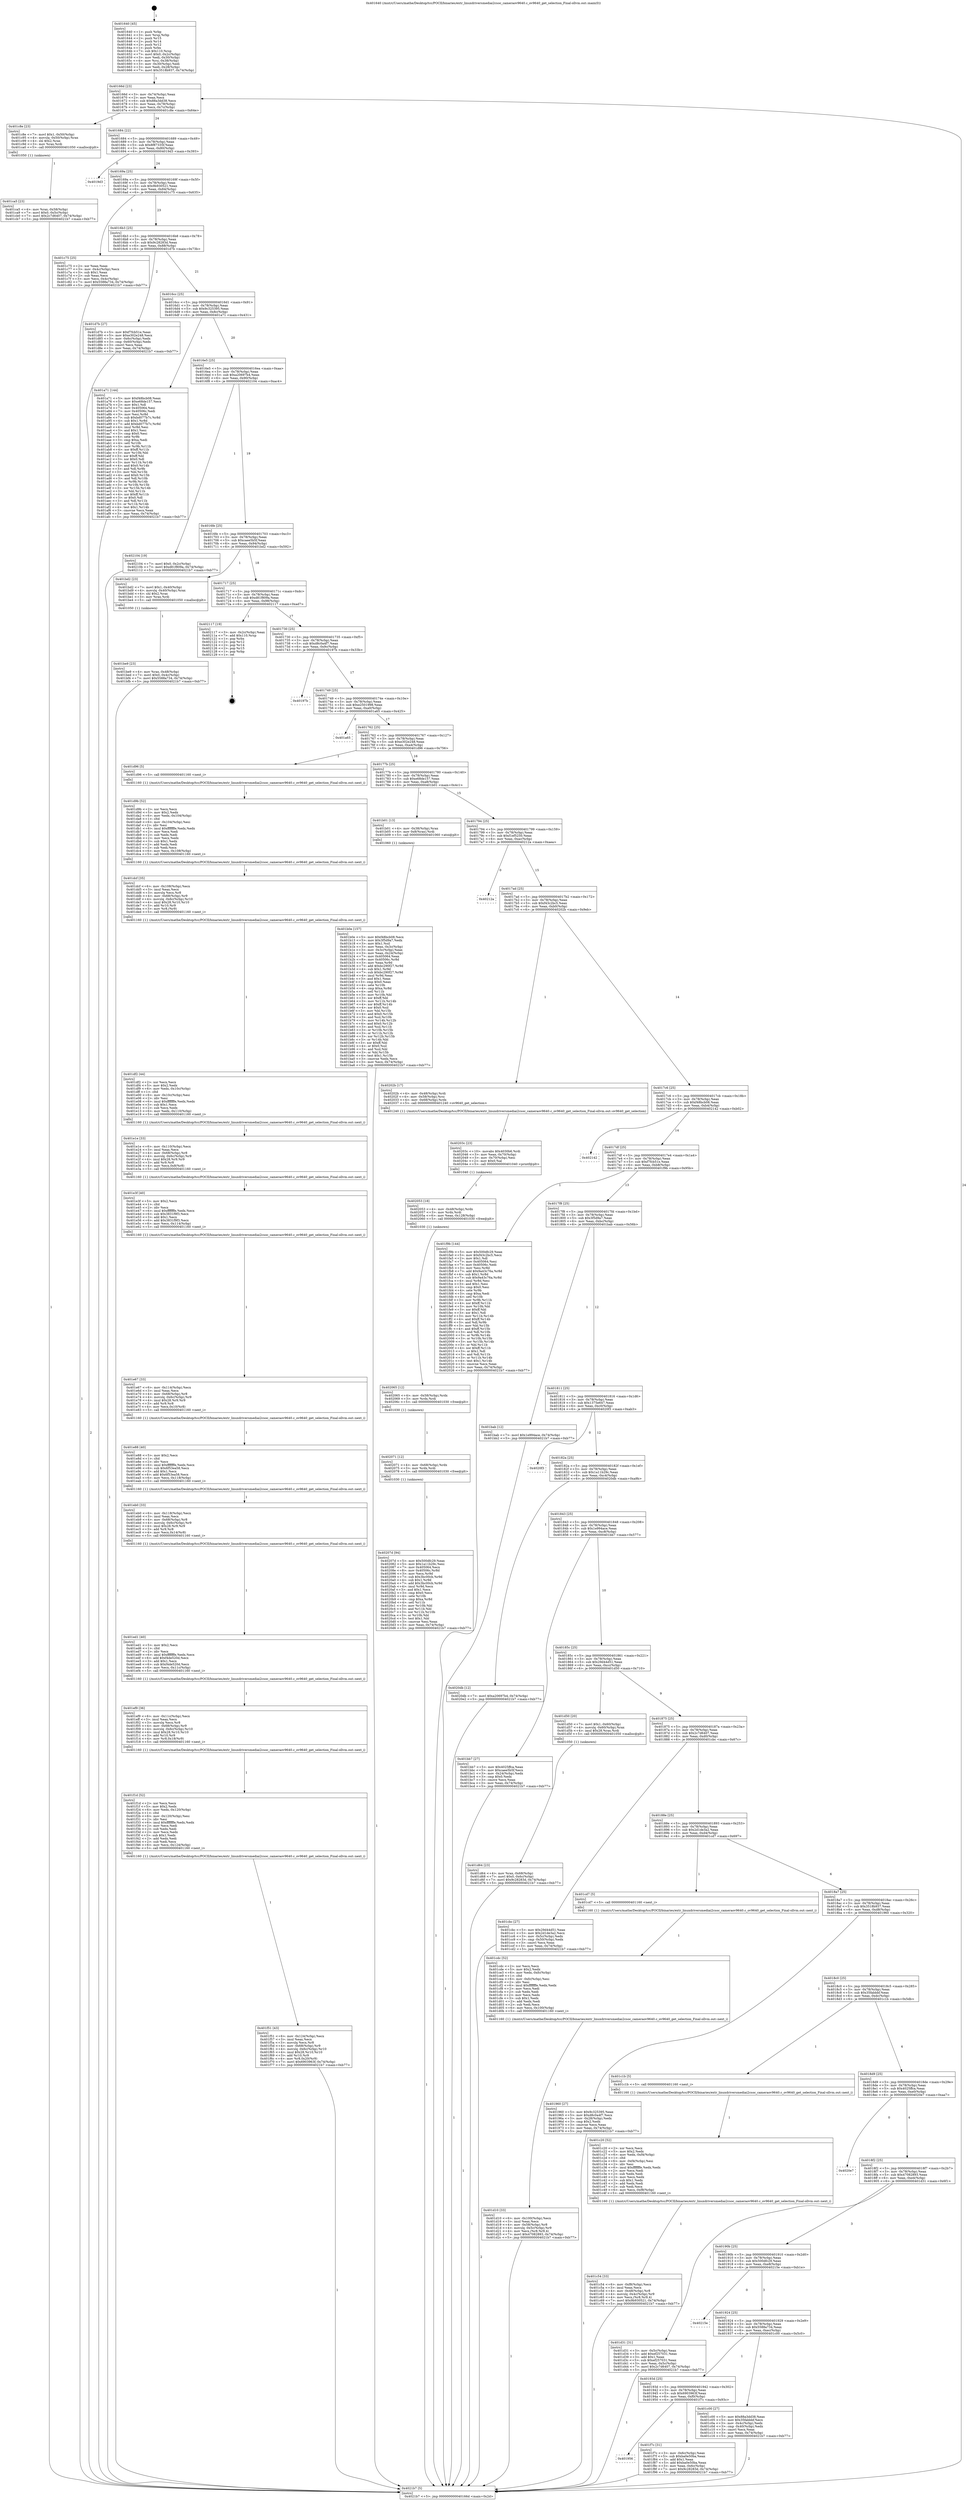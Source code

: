 digraph "0x401640" {
  label = "0x401640 (/mnt/c/Users/mathe/Desktop/tcc/POCII/binaries/extr_linuxdriversmediai2csoc_cameraov9640.c_ov9640_get_selection_Final-ollvm.out::main(0))"
  labelloc = "t"
  node[shape=record]

  Entry [label="",width=0.3,height=0.3,shape=circle,fillcolor=black,style=filled]
  "0x40166d" [label="{
     0x40166d [23]\l
     | [instrs]\l
     &nbsp;&nbsp;0x40166d \<+3\>: mov -0x74(%rbp),%eax\l
     &nbsp;&nbsp;0x401670 \<+2\>: mov %eax,%ecx\l
     &nbsp;&nbsp;0x401672 \<+6\>: sub $0x88a3dd38,%ecx\l
     &nbsp;&nbsp;0x401678 \<+3\>: mov %eax,-0x78(%rbp)\l
     &nbsp;&nbsp;0x40167b \<+3\>: mov %ecx,-0x7c(%rbp)\l
     &nbsp;&nbsp;0x40167e \<+6\>: je 0000000000401c8e \<main+0x64e\>\l
  }"]
  "0x401c8e" [label="{
     0x401c8e [23]\l
     | [instrs]\l
     &nbsp;&nbsp;0x401c8e \<+7\>: movl $0x1,-0x50(%rbp)\l
     &nbsp;&nbsp;0x401c95 \<+4\>: movslq -0x50(%rbp),%rax\l
     &nbsp;&nbsp;0x401c99 \<+4\>: shl $0x2,%rax\l
     &nbsp;&nbsp;0x401c9d \<+3\>: mov %rax,%rdi\l
     &nbsp;&nbsp;0x401ca0 \<+5\>: call 0000000000401050 \<malloc@plt\>\l
     | [calls]\l
     &nbsp;&nbsp;0x401050 \{1\} (unknown)\l
  }"]
  "0x401684" [label="{
     0x401684 [22]\l
     | [instrs]\l
     &nbsp;&nbsp;0x401684 \<+5\>: jmp 0000000000401689 \<main+0x49\>\l
     &nbsp;&nbsp;0x401689 \<+3\>: mov -0x78(%rbp),%eax\l
     &nbsp;&nbsp;0x40168c \<+5\>: sub $0x8f87335f,%eax\l
     &nbsp;&nbsp;0x401691 \<+3\>: mov %eax,-0x80(%rbp)\l
     &nbsp;&nbsp;0x401694 \<+6\>: je 00000000004019d3 \<main+0x393\>\l
  }"]
  Exit [label="",width=0.3,height=0.3,shape=circle,fillcolor=black,style=filled,peripheries=2]
  "0x4019d3" [label="{
     0x4019d3\l
  }", style=dashed]
  "0x40169a" [label="{
     0x40169a [25]\l
     | [instrs]\l
     &nbsp;&nbsp;0x40169a \<+5\>: jmp 000000000040169f \<main+0x5f\>\l
     &nbsp;&nbsp;0x40169f \<+3\>: mov -0x78(%rbp),%eax\l
     &nbsp;&nbsp;0x4016a2 \<+5\>: sub $0x9b930521,%eax\l
     &nbsp;&nbsp;0x4016a7 \<+6\>: mov %eax,-0x84(%rbp)\l
     &nbsp;&nbsp;0x4016ad \<+6\>: je 0000000000401c75 \<main+0x635\>\l
  }"]
  "0x40207d" [label="{
     0x40207d [94]\l
     | [instrs]\l
     &nbsp;&nbsp;0x40207d \<+5\>: mov $0x500dfc29,%eax\l
     &nbsp;&nbsp;0x402082 \<+5\>: mov $0x1a11b29c,%esi\l
     &nbsp;&nbsp;0x402087 \<+7\>: mov 0x405064,%ecx\l
     &nbsp;&nbsp;0x40208e \<+8\>: mov 0x40506c,%r8d\l
     &nbsp;&nbsp;0x402096 \<+3\>: mov %ecx,%r9d\l
     &nbsp;&nbsp;0x402099 \<+7\>: sub $0x3bc00cb,%r9d\l
     &nbsp;&nbsp;0x4020a0 \<+4\>: sub $0x1,%r9d\l
     &nbsp;&nbsp;0x4020a4 \<+7\>: add $0x3bc00cb,%r9d\l
     &nbsp;&nbsp;0x4020ab \<+4\>: imul %r9d,%ecx\l
     &nbsp;&nbsp;0x4020af \<+3\>: and $0x1,%ecx\l
     &nbsp;&nbsp;0x4020b2 \<+3\>: cmp $0x0,%ecx\l
     &nbsp;&nbsp;0x4020b5 \<+4\>: sete %r10b\l
     &nbsp;&nbsp;0x4020b9 \<+4\>: cmp $0xa,%r8d\l
     &nbsp;&nbsp;0x4020bd \<+4\>: setl %r11b\l
     &nbsp;&nbsp;0x4020c1 \<+3\>: mov %r10b,%bl\l
     &nbsp;&nbsp;0x4020c4 \<+3\>: and %r11b,%bl\l
     &nbsp;&nbsp;0x4020c7 \<+3\>: xor %r11b,%r10b\l
     &nbsp;&nbsp;0x4020ca \<+3\>: or %r10b,%bl\l
     &nbsp;&nbsp;0x4020cd \<+3\>: test $0x1,%bl\l
     &nbsp;&nbsp;0x4020d0 \<+3\>: cmovne %esi,%eax\l
     &nbsp;&nbsp;0x4020d3 \<+3\>: mov %eax,-0x74(%rbp)\l
     &nbsp;&nbsp;0x4020d6 \<+5\>: jmp 00000000004021b7 \<main+0xb77\>\l
  }"]
  "0x401c75" [label="{
     0x401c75 [25]\l
     | [instrs]\l
     &nbsp;&nbsp;0x401c75 \<+2\>: xor %eax,%eax\l
     &nbsp;&nbsp;0x401c77 \<+3\>: mov -0x4c(%rbp),%ecx\l
     &nbsp;&nbsp;0x401c7a \<+3\>: sub $0x1,%eax\l
     &nbsp;&nbsp;0x401c7d \<+2\>: sub %eax,%ecx\l
     &nbsp;&nbsp;0x401c7f \<+3\>: mov %ecx,-0x4c(%rbp)\l
     &nbsp;&nbsp;0x401c82 \<+7\>: movl $0x5588a734,-0x74(%rbp)\l
     &nbsp;&nbsp;0x401c89 \<+5\>: jmp 00000000004021b7 \<main+0xb77\>\l
  }"]
  "0x4016b3" [label="{
     0x4016b3 [25]\l
     | [instrs]\l
     &nbsp;&nbsp;0x4016b3 \<+5\>: jmp 00000000004016b8 \<main+0x78\>\l
     &nbsp;&nbsp;0x4016b8 \<+3\>: mov -0x78(%rbp),%eax\l
     &nbsp;&nbsp;0x4016bb \<+5\>: sub $0x9c28283d,%eax\l
     &nbsp;&nbsp;0x4016c0 \<+6\>: mov %eax,-0x88(%rbp)\l
     &nbsp;&nbsp;0x4016c6 \<+6\>: je 0000000000401d7b \<main+0x73b\>\l
  }"]
  "0x402071" [label="{
     0x402071 [12]\l
     | [instrs]\l
     &nbsp;&nbsp;0x402071 \<+4\>: mov -0x68(%rbp),%rdx\l
     &nbsp;&nbsp;0x402075 \<+3\>: mov %rdx,%rdi\l
     &nbsp;&nbsp;0x402078 \<+5\>: call 0000000000401030 \<free@plt\>\l
     | [calls]\l
     &nbsp;&nbsp;0x401030 \{1\} (unknown)\l
  }"]
  "0x401d7b" [label="{
     0x401d7b [27]\l
     | [instrs]\l
     &nbsp;&nbsp;0x401d7b \<+5\>: mov $0xf7fcb51e,%eax\l
     &nbsp;&nbsp;0x401d80 \<+5\>: mov $0xe302e248,%ecx\l
     &nbsp;&nbsp;0x401d85 \<+3\>: mov -0x6c(%rbp),%edx\l
     &nbsp;&nbsp;0x401d88 \<+3\>: cmp -0x60(%rbp),%edx\l
     &nbsp;&nbsp;0x401d8b \<+3\>: cmovl %ecx,%eax\l
     &nbsp;&nbsp;0x401d8e \<+3\>: mov %eax,-0x74(%rbp)\l
     &nbsp;&nbsp;0x401d91 \<+5\>: jmp 00000000004021b7 \<main+0xb77\>\l
  }"]
  "0x4016cc" [label="{
     0x4016cc [25]\l
     | [instrs]\l
     &nbsp;&nbsp;0x4016cc \<+5\>: jmp 00000000004016d1 \<main+0x91\>\l
     &nbsp;&nbsp;0x4016d1 \<+3\>: mov -0x78(%rbp),%eax\l
     &nbsp;&nbsp;0x4016d4 \<+5\>: sub $0x9c325395,%eax\l
     &nbsp;&nbsp;0x4016d9 \<+6\>: mov %eax,-0x8c(%rbp)\l
     &nbsp;&nbsp;0x4016df \<+6\>: je 0000000000401a71 \<main+0x431\>\l
  }"]
  "0x402065" [label="{
     0x402065 [12]\l
     | [instrs]\l
     &nbsp;&nbsp;0x402065 \<+4\>: mov -0x58(%rbp),%rdx\l
     &nbsp;&nbsp;0x402069 \<+3\>: mov %rdx,%rdi\l
     &nbsp;&nbsp;0x40206c \<+5\>: call 0000000000401030 \<free@plt\>\l
     | [calls]\l
     &nbsp;&nbsp;0x401030 \{1\} (unknown)\l
  }"]
  "0x401a71" [label="{
     0x401a71 [144]\l
     | [instrs]\l
     &nbsp;&nbsp;0x401a71 \<+5\>: mov $0xf48bcb08,%eax\l
     &nbsp;&nbsp;0x401a76 \<+5\>: mov $0xe68de157,%ecx\l
     &nbsp;&nbsp;0x401a7b \<+2\>: mov $0x1,%dl\l
     &nbsp;&nbsp;0x401a7d \<+7\>: mov 0x405064,%esi\l
     &nbsp;&nbsp;0x401a84 \<+7\>: mov 0x40506c,%edi\l
     &nbsp;&nbsp;0x401a8b \<+3\>: mov %esi,%r8d\l
     &nbsp;&nbsp;0x401a8e \<+7\>: sub $0xbd077b7c,%r8d\l
     &nbsp;&nbsp;0x401a95 \<+4\>: sub $0x1,%r8d\l
     &nbsp;&nbsp;0x401a99 \<+7\>: add $0xbd077b7c,%r8d\l
     &nbsp;&nbsp;0x401aa0 \<+4\>: imul %r8d,%esi\l
     &nbsp;&nbsp;0x401aa4 \<+3\>: and $0x1,%esi\l
     &nbsp;&nbsp;0x401aa7 \<+3\>: cmp $0x0,%esi\l
     &nbsp;&nbsp;0x401aaa \<+4\>: sete %r9b\l
     &nbsp;&nbsp;0x401aae \<+3\>: cmp $0xa,%edi\l
     &nbsp;&nbsp;0x401ab1 \<+4\>: setl %r10b\l
     &nbsp;&nbsp;0x401ab5 \<+3\>: mov %r9b,%r11b\l
     &nbsp;&nbsp;0x401ab8 \<+4\>: xor $0xff,%r11b\l
     &nbsp;&nbsp;0x401abc \<+3\>: mov %r10b,%bl\l
     &nbsp;&nbsp;0x401abf \<+3\>: xor $0xff,%bl\l
     &nbsp;&nbsp;0x401ac2 \<+3\>: xor $0x0,%dl\l
     &nbsp;&nbsp;0x401ac5 \<+3\>: mov %r11b,%r14b\l
     &nbsp;&nbsp;0x401ac8 \<+4\>: and $0x0,%r14b\l
     &nbsp;&nbsp;0x401acc \<+3\>: and %dl,%r9b\l
     &nbsp;&nbsp;0x401acf \<+3\>: mov %bl,%r15b\l
     &nbsp;&nbsp;0x401ad2 \<+4\>: and $0x0,%r15b\l
     &nbsp;&nbsp;0x401ad6 \<+3\>: and %dl,%r10b\l
     &nbsp;&nbsp;0x401ad9 \<+3\>: or %r9b,%r14b\l
     &nbsp;&nbsp;0x401adc \<+3\>: or %r10b,%r15b\l
     &nbsp;&nbsp;0x401adf \<+3\>: xor %r15b,%r14b\l
     &nbsp;&nbsp;0x401ae2 \<+3\>: or %bl,%r11b\l
     &nbsp;&nbsp;0x401ae5 \<+4\>: xor $0xff,%r11b\l
     &nbsp;&nbsp;0x401ae9 \<+3\>: or $0x0,%dl\l
     &nbsp;&nbsp;0x401aec \<+3\>: and %dl,%r11b\l
     &nbsp;&nbsp;0x401aef \<+3\>: or %r11b,%r14b\l
     &nbsp;&nbsp;0x401af2 \<+4\>: test $0x1,%r14b\l
     &nbsp;&nbsp;0x401af6 \<+3\>: cmovne %ecx,%eax\l
     &nbsp;&nbsp;0x401af9 \<+3\>: mov %eax,-0x74(%rbp)\l
     &nbsp;&nbsp;0x401afc \<+5\>: jmp 00000000004021b7 \<main+0xb77\>\l
  }"]
  "0x4016e5" [label="{
     0x4016e5 [25]\l
     | [instrs]\l
     &nbsp;&nbsp;0x4016e5 \<+5\>: jmp 00000000004016ea \<main+0xaa\>\l
     &nbsp;&nbsp;0x4016ea \<+3\>: mov -0x78(%rbp),%eax\l
     &nbsp;&nbsp;0x4016ed \<+5\>: sub $0xa20697b4,%eax\l
     &nbsp;&nbsp;0x4016f2 \<+6\>: mov %eax,-0x90(%rbp)\l
     &nbsp;&nbsp;0x4016f8 \<+6\>: je 0000000000402104 \<main+0xac4\>\l
  }"]
  "0x402053" [label="{
     0x402053 [18]\l
     | [instrs]\l
     &nbsp;&nbsp;0x402053 \<+4\>: mov -0x48(%rbp),%rdx\l
     &nbsp;&nbsp;0x402057 \<+3\>: mov %rdx,%rdi\l
     &nbsp;&nbsp;0x40205a \<+6\>: mov %eax,-0x128(%rbp)\l
     &nbsp;&nbsp;0x402060 \<+5\>: call 0000000000401030 \<free@plt\>\l
     | [calls]\l
     &nbsp;&nbsp;0x401030 \{1\} (unknown)\l
  }"]
  "0x402104" [label="{
     0x402104 [19]\l
     | [instrs]\l
     &nbsp;&nbsp;0x402104 \<+7\>: movl $0x0,-0x2c(%rbp)\l
     &nbsp;&nbsp;0x40210b \<+7\>: movl $0xd81f809a,-0x74(%rbp)\l
     &nbsp;&nbsp;0x402112 \<+5\>: jmp 00000000004021b7 \<main+0xb77\>\l
  }"]
  "0x4016fe" [label="{
     0x4016fe [25]\l
     | [instrs]\l
     &nbsp;&nbsp;0x4016fe \<+5\>: jmp 0000000000401703 \<main+0xc3\>\l
     &nbsp;&nbsp;0x401703 \<+3\>: mov -0x78(%rbp),%eax\l
     &nbsp;&nbsp;0x401706 \<+5\>: sub $0xcaee5b5f,%eax\l
     &nbsp;&nbsp;0x40170b \<+6\>: mov %eax,-0x94(%rbp)\l
     &nbsp;&nbsp;0x401711 \<+6\>: je 0000000000401bd2 \<main+0x592\>\l
  }"]
  "0x40203c" [label="{
     0x40203c [23]\l
     | [instrs]\l
     &nbsp;&nbsp;0x40203c \<+10\>: movabs $0x4030b6,%rdi\l
     &nbsp;&nbsp;0x402046 \<+3\>: mov %eax,-0x70(%rbp)\l
     &nbsp;&nbsp;0x402049 \<+3\>: mov -0x70(%rbp),%esi\l
     &nbsp;&nbsp;0x40204c \<+2\>: mov $0x0,%al\l
     &nbsp;&nbsp;0x40204e \<+5\>: call 0000000000401040 \<printf@plt\>\l
     | [calls]\l
     &nbsp;&nbsp;0x401040 \{1\} (unknown)\l
  }"]
  "0x401bd2" [label="{
     0x401bd2 [23]\l
     | [instrs]\l
     &nbsp;&nbsp;0x401bd2 \<+7\>: movl $0x1,-0x40(%rbp)\l
     &nbsp;&nbsp;0x401bd9 \<+4\>: movslq -0x40(%rbp),%rax\l
     &nbsp;&nbsp;0x401bdd \<+4\>: shl $0x2,%rax\l
     &nbsp;&nbsp;0x401be1 \<+3\>: mov %rax,%rdi\l
     &nbsp;&nbsp;0x401be4 \<+5\>: call 0000000000401050 \<malloc@plt\>\l
     | [calls]\l
     &nbsp;&nbsp;0x401050 \{1\} (unknown)\l
  }"]
  "0x401717" [label="{
     0x401717 [25]\l
     | [instrs]\l
     &nbsp;&nbsp;0x401717 \<+5\>: jmp 000000000040171c \<main+0xdc\>\l
     &nbsp;&nbsp;0x40171c \<+3\>: mov -0x78(%rbp),%eax\l
     &nbsp;&nbsp;0x40171f \<+5\>: sub $0xd81f809a,%eax\l
     &nbsp;&nbsp;0x401724 \<+6\>: mov %eax,-0x98(%rbp)\l
     &nbsp;&nbsp;0x40172a \<+6\>: je 0000000000402117 \<main+0xad7\>\l
  }"]
  "0x401956" [label="{
     0x401956\l
  }", style=dashed]
  "0x402117" [label="{
     0x402117 [19]\l
     | [instrs]\l
     &nbsp;&nbsp;0x402117 \<+3\>: mov -0x2c(%rbp),%eax\l
     &nbsp;&nbsp;0x40211a \<+7\>: add $0x110,%rsp\l
     &nbsp;&nbsp;0x402121 \<+1\>: pop %rbx\l
     &nbsp;&nbsp;0x402122 \<+2\>: pop %r12\l
     &nbsp;&nbsp;0x402124 \<+2\>: pop %r14\l
     &nbsp;&nbsp;0x402126 \<+2\>: pop %r15\l
     &nbsp;&nbsp;0x402128 \<+1\>: pop %rbp\l
     &nbsp;&nbsp;0x402129 \<+1\>: ret\l
  }"]
  "0x401730" [label="{
     0x401730 [25]\l
     | [instrs]\l
     &nbsp;&nbsp;0x401730 \<+5\>: jmp 0000000000401735 \<main+0xf5\>\l
     &nbsp;&nbsp;0x401735 \<+3\>: mov -0x78(%rbp),%eax\l
     &nbsp;&nbsp;0x401738 \<+5\>: sub $0xd8c0a4f7,%eax\l
     &nbsp;&nbsp;0x40173d \<+6\>: mov %eax,-0x9c(%rbp)\l
     &nbsp;&nbsp;0x401743 \<+6\>: je 000000000040197b \<main+0x33b\>\l
  }"]
  "0x401f7c" [label="{
     0x401f7c [31]\l
     | [instrs]\l
     &nbsp;&nbsp;0x401f7c \<+3\>: mov -0x6c(%rbp),%eax\l
     &nbsp;&nbsp;0x401f7f \<+5\>: sub $0xba0e50ba,%eax\l
     &nbsp;&nbsp;0x401f84 \<+3\>: add $0x1,%eax\l
     &nbsp;&nbsp;0x401f87 \<+5\>: add $0xba0e50ba,%eax\l
     &nbsp;&nbsp;0x401f8c \<+3\>: mov %eax,-0x6c(%rbp)\l
     &nbsp;&nbsp;0x401f8f \<+7\>: movl $0x9c28283d,-0x74(%rbp)\l
     &nbsp;&nbsp;0x401f96 \<+5\>: jmp 00000000004021b7 \<main+0xb77\>\l
  }"]
  "0x40197b" [label="{
     0x40197b\l
  }", style=dashed]
  "0x401749" [label="{
     0x401749 [25]\l
     | [instrs]\l
     &nbsp;&nbsp;0x401749 \<+5\>: jmp 000000000040174e \<main+0x10e\>\l
     &nbsp;&nbsp;0x40174e \<+3\>: mov -0x78(%rbp),%eax\l
     &nbsp;&nbsp;0x401751 \<+5\>: sub $0xe2501998,%eax\l
     &nbsp;&nbsp;0x401756 \<+6\>: mov %eax,-0xa0(%rbp)\l
     &nbsp;&nbsp;0x40175c \<+6\>: je 0000000000401a65 \<main+0x425\>\l
  }"]
  "0x401f51" [label="{
     0x401f51 [43]\l
     | [instrs]\l
     &nbsp;&nbsp;0x401f51 \<+6\>: mov -0x124(%rbp),%ecx\l
     &nbsp;&nbsp;0x401f57 \<+3\>: imul %eax,%ecx\l
     &nbsp;&nbsp;0x401f5a \<+3\>: movslq %ecx,%r8\l
     &nbsp;&nbsp;0x401f5d \<+4\>: mov -0x68(%rbp),%r9\l
     &nbsp;&nbsp;0x401f61 \<+4\>: movslq -0x6c(%rbp),%r10\l
     &nbsp;&nbsp;0x401f65 \<+4\>: imul $0x28,%r10,%r10\l
     &nbsp;&nbsp;0x401f69 \<+3\>: add %r10,%r9\l
     &nbsp;&nbsp;0x401f6c \<+4\>: mov %r8,0x20(%r9)\l
     &nbsp;&nbsp;0x401f70 \<+7\>: movl $0x6903963f,-0x74(%rbp)\l
     &nbsp;&nbsp;0x401f77 \<+5\>: jmp 00000000004021b7 \<main+0xb77\>\l
  }"]
  "0x401a65" [label="{
     0x401a65\l
  }", style=dashed]
  "0x401762" [label="{
     0x401762 [25]\l
     | [instrs]\l
     &nbsp;&nbsp;0x401762 \<+5\>: jmp 0000000000401767 \<main+0x127\>\l
     &nbsp;&nbsp;0x401767 \<+3\>: mov -0x78(%rbp),%eax\l
     &nbsp;&nbsp;0x40176a \<+5\>: sub $0xe302e248,%eax\l
     &nbsp;&nbsp;0x40176f \<+6\>: mov %eax,-0xa4(%rbp)\l
     &nbsp;&nbsp;0x401775 \<+6\>: je 0000000000401d96 \<main+0x756\>\l
  }"]
  "0x401f1d" [label="{
     0x401f1d [52]\l
     | [instrs]\l
     &nbsp;&nbsp;0x401f1d \<+2\>: xor %ecx,%ecx\l
     &nbsp;&nbsp;0x401f1f \<+5\>: mov $0x2,%edx\l
     &nbsp;&nbsp;0x401f24 \<+6\>: mov %edx,-0x120(%rbp)\l
     &nbsp;&nbsp;0x401f2a \<+1\>: cltd\l
     &nbsp;&nbsp;0x401f2b \<+6\>: mov -0x120(%rbp),%esi\l
     &nbsp;&nbsp;0x401f31 \<+2\>: idiv %esi\l
     &nbsp;&nbsp;0x401f33 \<+6\>: imul $0xfffffffe,%edx,%edx\l
     &nbsp;&nbsp;0x401f39 \<+2\>: mov %ecx,%edi\l
     &nbsp;&nbsp;0x401f3b \<+2\>: sub %edx,%edi\l
     &nbsp;&nbsp;0x401f3d \<+2\>: mov %ecx,%edx\l
     &nbsp;&nbsp;0x401f3f \<+3\>: sub $0x1,%edx\l
     &nbsp;&nbsp;0x401f42 \<+2\>: add %edx,%edi\l
     &nbsp;&nbsp;0x401f44 \<+2\>: sub %edi,%ecx\l
     &nbsp;&nbsp;0x401f46 \<+6\>: mov %ecx,-0x124(%rbp)\l
     &nbsp;&nbsp;0x401f4c \<+5\>: call 0000000000401160 \<next_i\>\l
     | [calls]\l
     &nbsp;&nbsp;0x401160 \{1\} (/mnt/c/Users/mathe/Desktop/tcc/POCII/binaries/extr_linuxdriversmediai2csoc_cameraov9640.c_ov9640_get_selection_Final-ollvm.out::next_i)\l
  }"]
  "0x401d96" [label="{
     0x401d96 [5]\l
     | [instrs]\l
     &nbsp;&nbsp;0x401d96 \<+5\>: call 0000000000401160 \<next_i\>\l
     | [calls]\l
     &nbsp;&nbsp;0x401160 \{1\} (/mnt/c/Users/mathe/Desktop/tcc/POCII/binaries/extr_linuxdriversmediai2csoc_cameraov9640.c_ov9640_get_selection_Final-ollvm.out::next_i)\l
  }"]
  "0x40177b" [label="{
     0x40177b [25]\l
     | [instrs]\l
     &nbsp;&nbsp;0x40177b \<+5\>: jmp 0000000000401780 \<main+0x140\>\l
     &nbsp;&nbsp;0x401780 \<+3\>: mov -0x78(%rbp),%eax\l
     &nbsp;&nbsp;0x401783 \<+5\>: sub $0xe68de157,%eax\l
     &nbsp;&nbsp;0x401788 \<+6\>: mov %eax,-0xa8(%rbp)\l
     &nbsp;&nbsp;0x40178e \<+6\>: je 0000000000401b01 \<main+0x4c1\>\l
  }"]
  "0x401ef9" [label="{
     0x401ef9 [36]\l
     | [instrs]\l
     &nbsp;&nbsp;0x401ef9 \<+6\>: mov -0x11c(%rbp),%ecx\l
     &nbsp;&nbsp;0x401eff \<+3\>: imul %eax,%ecx\l
     &nbsp;&nbsp;0x401f02 \<+3\>: movslq %ecx,%r8\l
     &nbsp;&nbsp;0x401f05 \<+4\>: mov -0x68(%rbp),%r9\l
     &nbsp;&nbsp;0x401f09 \<+4\>: movslq -0x6c(%rbp),%r10\l
     &nbsp;&nbsp;0x401f0d \<+4\>: imul $0x28,%r10,%r10\l
     &nbsp;&nbsp;0x401f11 \<+3\>: add %r10,%r9\l
     &nbsp;&nbsp;0x401f14 \<+4\>: mov %r8,0x18(%r9)\l
     &nbsp;&nbsp;0x401f18 \<+5\>: call 0000000000401160 \<next_i\>\l
     | [calls]\l
     &nbsp;&nbsp;0x401160 \{1\} (/mnt/c/Users/mathe/Desktop/tcc/POCII/binaries/extr_linuxdriversmediai2csoc_cameraov9640.c_ov9640_get_selection_Final-ollvm.out::next_i)\l
  }"]
  "0x401b01" [label="{
     0x401b01 [13]\l
     | [instrs]\l
     &nbsp;&nbsp;0x401b01 \<+4\>: mov -0x38(%rbp),%rax\l
     &nbsp;&nbsp;0x401b05 \<+4\>: mov 0x8(%rax),%rdi\l
     &nbsp;&nbsp;0x401b09 \<+5\>: call 0000000000401060 \<atoi@plt\>\l
     | [calls]\l
     &nbsp;&nbsp;0x401060 \{1\} (unknown)\l
  }"]
  "0x401794" [label="{
     0x401794 [25]\l
     | [instrs]\l
     &nbsp;&nbsp;0x401794 \<+5\>: jmp 0000000000401799 \<main+0x159\>\l
     &nbsp;&nbsp;0x401799 \<+3\>: mov -0x78(%rbp),%eax\l
     &nbsp;&nbsp;0x40179c \<+5\>: sub $0xf1ef5250,%eax\l
     &nbsp;&nbsp;0x4017a1 \<+6\>: mov %eax,-0xac(%rbp)\l
     &nbsp;&nbsp;0x4017a7 \<+6\>: je 000000000040212a \<main+0xaea\>\l
  }"]
  "0x401ed1" [label="{
     0x401ed1 [40]\l
     | [instrs]\l
     &nbsp;&nbsp;0x401ed1 \<+5\>: mov $0x2,%ecx\l
     &nbsp;&nbsp;0x401ed6 \<+1\>: cltd\l
     &nbsp;&nbsp;0x401ed7 \<+2\>: idiv %ecx\l
     &nbsp;&nbsp;0x401ed9 \<+6\>: imul $0xfffffffe,%edx,%ecx\l
     &nbsp;&nbsp;0x401edf \<+6\>: add $0xf4de520d,%ecx\l
     &nbsp;&nbsp;0x401ee5 \<+3\>: add $0x1,%ecx\l
     &nbsp;&nbsp;0x401ee8 \<+6\>: sub $0xf4de520d,%ecx\l
     &nbsp;&nbsp;0x401eee \<+6\>: mov %ecx,-0x11c(%rbp)\l
     &nbsp;&nbsp;0x401ef4 \<+5\>: call 0000000000401160 \<next_i\>\l
     | [calls]\l
     &nbsp;&nbsp;0x401160 \{1\} (/mnt/c/Users/mathe/Desktop/tcc/POCII/binaries/extr_linuxdriversmediai2csoc_cameraov9640.c_ov9640_get_selection_Final-ollvm.out::next_i)\l
  }"]
  "0x40212a" [label="{
     0x40212a\l
  }", style=dashed]
  "0x4017ad" [label="{
     0x4017ad [25]\l
     | [instrs]\l
     &nbsp;&nbsp;0x4017ad \<+5\>: jmp 00000000004017b2 \<main+0x172\>\l
     &nbsp;&nbsp;0x4017b2 \<+3\>: mov -0x78(%rbp),%eax\l
     &nbsp;&nbsp;0x4017b5 \<+5\>: sub $0xf43c2bc5,%eax\l
     &nbsp;&nbsp;0x4017ba \<+6\>: mov %eax,-0xb0(%rbp)\l
     &nbsp;&nbsp;0x4017c0 \<+6\>: je 000000000040202b \<main+0x9eb\>\l
  }"]
  "0x401eb0" [label="{
     0x401eb0 [33]\l
     | [instrs]\l
     &nbsp;&nbsp;0x401eb0 \<+6\>: mov -0x118(%rbp),%ecx\l
     &nbsp;&nbsp;0x401eb6 \<+3\>: imul %eax,%ecx\l
     &nbsp;&nbsp;0x401eb9 \<+4\>: mov -0x68(%rbp),%r8\l
     &nbsp;&nbsp;0x401ebd \<+4\>: movslq -0x6c(%rbp),%r9\l
     &nbsp;&nbsp;0x401ec1 \<+4\>: imul $0x28,%r9,%r9\l
     &nbsp;&nbsp;0x401ec5 \<+3\>: add %r9,%r8\l
     &nbsp;&nbsp;0x401ec8 \<+4\>: mov %ecx,0x14(%r8)\l
     &nbsp;&nbsp;0x401ecc \<+5\>: call 0000000000401160 \<next_i\>\l
     | [calls]\l
     &nbsp;&nbsp;0x401160 \{1\} (/mnt/c/Users/mathe/Desktop/tcc/POCII/binaries/extr_linuxdriversmediai2csoc_cameraov9640.c_ov9640_get_selection_Final-ollvm.out::next_i)\l
  }"]
  "0x40202b" [label="{
     0x40202b [17]\l
     | [instrs]\l
     &nbsp;&nbsp;0x40202b \<+4\>: mov -0x48(%rbp),%rdi\l
     &nbsp;&nbsp;0x40202f \<+4\>: mov -0x58(%rbp),%rsi\l
     &nbsp;&nbsp;0x402033 \<+4\>: mov -0x68(%rbp),%rdx\l
     &nbsp;&nbsp;0x402037 \<+5\>: call 0000000000401240 \<ov9640_get_selection\>\l
     | [calls]\l
     &nbsp;&nbsp;0x401240 \{1\} (/mnt/c/Users/mathe/Desktop/tcc/POCII/binaries/extr_linuxdriversmediai2csoc_cameraov9640.c_ov9640_get_selection_Final-ollvm.out::ov9640_get_selection)\l
  }"]
  "0x4017c6" [label="{
     0x4017c6 [25]\l
     | [instrs]\l
     &nbsp;&nbsp;0x4017c6 \<+5\>: jmp 00000000004017cb \<main+0x18b\>\l
     &nbsp;&nbsp;0x4017cb \<+3\>: mov -0x78(%rbp),%eax\l
     &nbsp;&nbsp;0x4017ce \<+5\>: sub $0xf48bcb08,%eax\l
     &nbsp;&nbsp;0x4017d3 \<+6\>: mov %eax,-0xb4(%rbp)\l
     &nbsp;&nbsp;0x4017d9 \<+6\>: je 0000000000402142 \<main+0xb02\>\l
  }"]
  "0x401e88" [label="{
     0x401e88 [40]\l
     | [instrs]\l
     &nbsp;&nbsp;0x401e88 \<+5\>: mov $0x2,%ecx\l
     &nbsp;&nbsp;0x401e8d \<+1\>: cltd\l
     &nbsp;&nbsp;0x401e8e \<+2\>: idiv %ecx\l
     &nbsp;&nbsp;0x401e90 \<+6\>: imul $0xfffffffe,%edx,%ecx\l
     &nbsp;&nbsp;0x401e96 \<+6\>: sub $0x6f53ea58,%ecx\l
     &nbsp;&nbsp;0x401e9c \<+3\>: add $0x1,%ecx\l
     &nbsp;&nbsp;0x401e9f \<+6\>: add $0x6f53ea58,%ecx\l
     &nbsp;&nbsp;0x401ea5 \<+6\>: mov %ecx,-0x118(%rbp)\l
     &nbsp;&nbsp;0x401eab \<+5\>: call 0000000000401160 \<next_i\>\l
     | [calls]\l
     &nbsp;&nbsp;0x401160 \{1\} (/mnt/c/Users/mathe/Desktop/tcc/POCII/binaries/extr_linuxdriversmediai2csoc_cameraov9640.c_ov9640_get_selection_Final-ollvm.out::next_i)\l
  }"]
  "0x402142" [label="{
     0x402142\l
  }", style=dashed]
  "0x4017df" [label="{
     0x4017df [25]\l
     | [instrs]\l
     &nbsp;&nbsp;0x4017df \<+5\>: jmp 00000000004017e4 \<main+0x1a4\>\l
     &nbsp;&nbsp;0x4017e4 \<+3\>: mov -0x78(%rbp),%eax\l
     &nbsp;&nbsp;0x4017e7 \<+5\>: sub $0xf7fcb51e,%eax\l
     &nbsp;&nbsp;0x4017ec \<+6\>: mov %eax,-0xb8(%rbp)\l
     &nbsp;&nbsp;0x4017f2 \<+6\>: je 0000000000401f9b \<main+0x95b\>\l
  }"]
  "0x401e67" [label="{
     0x401e67 [33]\l
     | [instrs]\l
     &nbsp;&nbsp;0x401e67 \<+6\>: mov -0x114(%rbp),%ecx\l
     &nbsp;&nbsp;0x401e6d \<+3\>: imul %eax,%ecx\l
     &nbsp;&nbsp;0x401e70 \<+4\>: mov -0x68(%rbp),%r8\l
     &nbsp;&nbsp;0x401e74 \<+4\>: movslq -0x6c(%rbp),%r9\l
     &nbsp;&nbsp;0x401e78 \<+4\>: imul $0x28,%r9,%r9\l
     &nbsp;&nbsp;0x401e7c \<+3\>: add %r9,%r8\l
     &nbsp;&nbsp;0x401e7f \<+4\>: mov %ecx,0x10(%r8)\l
     &nbsp;&nbsp;0x401e83 \<+5\>: call 0000000000401160 \<next_i\>\l
     | [calls]\l
     &nbsp;&nbsp;0x401160 \{1\} (/mnt/c/Users/mathe/Desktop/tcc/POCII/binaries/extr_linuxdriversmediai2csoc_cameraov9640.c_ov9640_get_selection_Final-ollvm.out::next_i)\l
  }"]
  "0x401f9b" [label="{
     0x401f9b [144]\l
     | [instrs]\l
     &nbsp;&nbsp;0x401f9b \<+5\>: mov $0x500dfc29,%eax\l
     &nbsp;&nbsp;0x401fa0 \<+5\>: mov $0xf43c2bc5,%ecx\l
     &nbsp;&nbsp;0x401fa5 \<+2\>: mov $0x1,%dl\l
     &nbsp;&nbsp;0x401fa7 \<+7\>: mov 0x405064,%esi\l
     &nbsp;&nbsp;0x401fae \<+7\>: mov 0x40506c,%edi\l
     &nbsp;&nbsp;0x401fb5 \<+3\>: mov %esi,%r8d\l
     &nbsp;&nbsp;0x401fb8 \<+7\>: add $0x9a43c76a,%r8d\l
     &nbsp;&nbsp;0x401fbf \<+4\>: sub $0x1,%r8d\l
     &nbsp;&nbsp;0x401fc3 \<+7\>: sub $0x9a43c76a,%r8d\l
     &nbsp;&nbsp;0x401fca \<+4\>: imul %r8d,%esi\l
     &nbsp;&nbsp;0x401fce \<+3\>: and $0x1,%esi\l
     &nbsp;&nbsp;0x401fd1 \<+3\>: cmp $0x0,%esi\l
     &nbsp;&nbsp;0x401fd4 \<+4\>: sete %r9b\l
     &nbsp;&nbsp;0x401fd8 \<+3\>: cmp $0xa,%edi\l
     &nbsp;&nbsp;0x401fdb \<+4\>: setl %r10b\l
     &nbsp;&nbsp;0x401fdf \<+3\>: mov %r9b,%r11b\l
     &nbsp;&nbsp;0x401fe2 \<+4\>: xor $0xff,%r11b\l
     &nbsp;&nbsp;0x401fe6 \<+3\>: mov %r10b,%bl\l
     &nbsp;&nbsp;0x401fe9 \<+3\>: xor $0xff,%bl\l
     &nbsp;&nbsp;0x401fec \<+3\>: xor $0x1,%dl\l
     &nbsp;&nbsp;0x401fef \<+3\>: mov %r11b,%r14b\l
     &nbsp;&nbsp;0x401ff2 \<+4\>: and $0xff,%r14b\l
     &nbsp;&nbsp;0x401ff6 \<+3\>: and %dl,%r9b\l
     &nbsp;&nbsp;0x401ff9 \<+3\>: mov %bl,%r15b\l
     &nbsp;&nbsp;0x401ffc \<+4\>: and $0xff,%r15b\l
     &nbsp;&nbsp;0x402000 \<+3\>: and %dl,%r10b\l
     &nbsp;&nbsp;0x402003 \<+3\>: or %r9b,%r14b\l
     &nbsp;&nbsp;0x402006 \<+3\>: or %r10b,%r15b\l
     &nbsp;&nbsp;0x402009 \<+3\>: xor %r15b,%r14b\l
     &nbsp;&nbsp;0x40200c \<+3\>: or %bl,%r11b\l
     &nbsp;&nbsp;0x40200f \<+4\>: xor $0xff,%r11b\l
     &nbsp;&nbsp;0x402013 \<+3\>: or $0x1,%dl\l
     &nbsp;&nbsp;0x402016 \<+3\>: and %dl,%r11b\l
     &nbsp;&nbsp;0x402019 \<+3\>: or %r11b,%r14b\l
     &nbsp;&nbsp;0x40201c \<+4\>: test $0x1,%r14b\l
     &nbsp;&nbsp;0x402020 \<+3\>: cmovne %ecx,%eax\l
     &nbsp;&nbsp;0x402023 \<+3\>: mov %eax,-0x74(%rbp)\l
     &nbsp;&nbsp;0x402026 \<+5\>: jmp 00000000004021b7 \<main+0xb77\>\l
  }"]
  "0x4017f8" [label="{
     0x4017f8 [25]\l
     | [instrs]\l
     &nbsp;&nbsp;0x4017f8 \<+5\>: jmp 00000000004017fd \<main+0x1bd\>\l
     &nbsp;&nbsp;0x4017fd \<+3\>: mov -0x78(%rbp),%eax\l
     &nbsp;&nbsp;0x401800 \<+5\>: sub $0x3f5d9a7,%eax\l
     &nbsp;&nbsp;0x401805 \<+6\>: mov %eax,-0xbc(%rbp)\l
     &nbsp;&nbsp;0x40180b \<+6\>: je 0000000000401bab \<main+0x56b\>\l
  }"]
  "0x401e3f" [label="{
     0x401e3f [40]\l
     | [instrs]\l
     &nbsp;&nbsp;0x401e3f \<+5\>: mov $0x2,%ecx\l
     &nbsp;&nbsp;0x401e44 \<+1\>: cltd\l
     &nbsp;&nbsp;0x401e45 \<+2\>: idiv %ecx\l
     &nbsp;&nbsp;0x401e47 \<+6\>: imul $0xfffffffe,%edx,%ecx\l
     &nbsp;&nbsp;0x401e4d \<+6\>: sub $0x3831f9f3,%ecx\l
     &nbsp;&nbsp;0x401e53 \<+3\>: add $0x1,%ecx\l
     &nbsp;&nbsp;0x401e56 \<+6\>: add $0x3831f9f3,%ecx\l
     &nbsp;&nbsp;0x401e5c \<+6\>: mov %ecx,-0x114(%rbp)\l
     &nbsp;&nbsp;0x401e62 \<+5\>: call 0000000000401160 \<next_i\>\l
     | [calls]\l
     &nbsp;&nbsp;0x401160 \{1\} (/mnt/c/Users/mathe/Desktop/tcc/POCII/binaries/extr_linuxdriversmediai2csoc_cameraov9640.c_ov9640_get_selection_Final-ollvm.out::next_i)\l
  }"]
  "0x401bab" [label="{
     0x401bab [12]\l
     | [instrs]\l
     &nbsp;&nbsp;0x401bab \<+7\>: movl $0x1e994ace,-0x74(%rbp)\l
     &nbsp;&nbsp;0x401bb2 \<+5\>: jmp 00000000004021b7 \<main+0xb77\>\l
  }"]
  "0x401811" [label="{
     0x401811 [25]\l
     | [instrs]\l
     &nbsp;&nbsp;0x401811 \<+5\>: jmp 0000000000401816 \<main+0x1d6\>\l
     &nbsp;&nbsp;0x401816 \<+3\>: mov -0x78(%rbp),%eax\l
     &nbsp;&nbsp;0x401819 \<+5\>: sub $0x1375e647,%eax\l
     &nbsp;&nbsp;0x40181e \<+6\>: mov %eax,-0xc0(%rbp)\l
     &nbsp;&nbsp;0x401824 \<+6\>: je 00000000004020f3 \<main+0xab3\>\l
  }"]
  "0x401e1e" [label="{
     0x401e1e [33]\l
     | [instrs]\l
     &nbsp;&nbsp;0x401e1e \<+6\>: mov -0x110(%rbp),%ecx\l
     &nbsp;&nbsp;0x401e24 \<+3\>: imul %eax,%ecx\l
     &nbsp;&nbsp;0x401e27 \<+4\>: mov -0x68(%rbp),%r8\l
     &nbsp;&nbsp;0x401e2b \<+4\>: movslq -0x6c(%rbp),%r9\l
     &nbsp;&nbsp;0x401e2f \<+4\>: imul $0x28,%r9,%r9\l
     &nbsp;&nbsp;0x401e33 \<+3\>: add %r9,%r8\l
     &nbsp;&nbsp;0x401e36 \<+4\>: mov %ecx,0x8(%r8)\l
     &nbsp;&nbsp;0x401e3a \<+5\>: call 0000000000401160 \<next_i\>\l
     | [calls]\l
     &nbsp;&nbsp;0x401160 \{1\} (/mnt/c/Users/mathe/Desktop/tcc/POCII/binaries/extr_linuxdriversmediai2csoc_cameraov9640.c_ov9640_get_selection_Final-ollvm.out::next_i)\l
  }"]
  "0x4020f3" [label="{
     0x4020f3\l
  }", style=dashed]
  "0x40182a" [label="{
     0x40182a [25]\l
     | [instrs]\l
     &nbsp;&nbsp;0x40182a \<+5\>: jmp 000000000040182f \<main+0x1ef\>\l
     &nbsp;&nbsp;0x40182f \<+3\>: mov -0x78(%rbp),%eax\l
     &nbsp;&nbsp;0x401832 \<+5\>: sub $0x1a11b29c,%eax\l
     &nbsp;&nbsp;0x401837 \<+6\>: mov %eax,-0xc4(%rbp)\l
     &nbsp;&nbsp;0x40183d \<+6\>: je 00000000004020db \<main+0xa9b\>\l
  }"]
  "0x401df2" [label="{
     0x401df2 [44]\l
     | [instrs]\l
     &nbsp;&nbsp;0x401df2 \<+2\>: xor %ecx,%ecx\l
     &nbsp;&nbsp;0x401df4 \<+5\>: mov $0x2,%edx\l
     &nbsp;&nbsp;0x401df9 \<+6\>: mov %edx,-0x10c(%rbp)\l
     &nbsp;&nbsp;0x401dff \<+1\>: cltd\l
     &nbsp;&nbsp;0x401e00 \<+6\>: mov -0x10c(%rbp),%esi\l
     &nbsp;&nbsp;0x401e06 \<+2\>: idiv %esi\l
     &nbsp;&nbsp;0x401e08 \<+6\>: imul $0xfffffffe,%edx,%edx\l
     &nbsp;&nbsp;0x401e0e \<+3\>: sub $0x1,%ecx\l
     &nbsp;&nbsp;0x401e11 \<+2\>: sub %ecx,%edx\l
     &nbsp;&nbsp;0x401e13 \<+6\>: mov %edx,-0x110(%rbp)\l
     &nbsp;&nbsp;0x401e19 \<+5\>: call 0000000000401160 \<next_i\>\l
     | [calls]\l
     &nbsp;&nbsp;0x401160 \{1\} (/mnt/c/Users/mathe/Desktop/tcc/POCII/binaries/extr_linuxdriversmediai2csoc_cameraov9640.c_ov9640_get_selection_Final-ollvm.out::next_i)\l
  }"]
  "0x4020db" [label="{
     0x4020db [12]\l
     | [instrs]\l
     &nbsp;&nbsp;0x4020db \<+7\>: movl $0xa20697b4,-0x74(%rbp)\l
     &nbsp;&nbsp;0x4020e2 \<+5\>: jmp 00000000004021b7 \<main+0xb77\>\l
  }"]
  "0x401843" [label="{
     0x401843 [25]\l
     | [instrs]\l
     &nbsp;&nbsp;0x401843 \<+5\>: jmp 0000000000401848 \<main+0x208\>\l
     &nbsp;&nbsp;0x401848 \<+3\>: mov -0x78(%rbp),%eax\l
     &nbsp;&nbsp;0x40184b \<+5\>: sub $0x1e994ace,%eax\l
     &nbsp;&nbsp;0x401850 \<+6\>: mov %eax,-0xc8(%rbp)\l
     &nbsp;&nbsp;0x401856 \<+6\>: je 0000000000401bb7 \<main+0x577\>\l
  }"]
  "0x401dcf" [label="{
     0x401dcf [35]\l
     | [instrs]\l
     &nbsp;&nbsp;0x401dcf \<+6\>: mov -0x108(%rbp),%ecx\l
     &nbsp;&nbsp;0x401dd5 \<+3\>: imul %eax,%ecx\l
     &nbsp;&nbsp;0x401dd8 \<+3\>: movslq %ecx,%r8\l
     &nbsp;&nbsp;0x401ddb \<+4\>: mov -0x68(%rbp),%r9\l
     &nbsp;&nbsp;0x401ddf \<+4\>: movslq -0x6c(%rbp),%r10\l
     &nbsp;&nbsp;0x401de3 \<+4\>: imul $0x28,%r10,%r10\l
     &nbsp;&nbsp;0x401de7 \<+3\>: add %r10,%r9\l
     &nbsp;&nbsp;0x401dea \<+3\>: mov %r8,(%r9)\l
     &nbsp;&nbsp;0x401ded \<+5\>: call 0000000000401160 \<next_i\>\l
     | [calls]\l
     &nbsp;&nbsp;0x401160 \{1\} (/mnt/c/Users/mathe/Desktop/tcc/POCII/binaries/extr_linuxdriversmediai2csoc_cameraov9640.c_ov9640_get_selection_Final-ollvm.out::next_i)\l
  }"]
  "0x401bb7" [label="{
     0x401bb7 [27]\l
     | [instrs]\l
     &nbsp;&nbsp;0x401bb7 \<+5\>: mov $0x4025ffca,%eax\l
     &nbsp;&nbsp;0x401bbc \<+5\>: mov $0xcaee5b5f,%ecx\l
     &nbsp;&nbsp;0x401bc1 \<+3\>: mov -0x24(%rbp),%edx\l
     &nbsp;&nbsp;0x401bc4 \<+3\>: cmp $0x0,%edx\l
     &nbsp;&nbsp;0x401bc7 \<+3\>: cmove %ecx,%eax\l
     &nbsp;&nbsp;0x401bca \<+3\>: mov %eax,-0x74(%rbp)\l
     &nbsp;&nbsp;0x401bcd \<+5\>: jmp 00000000004021b7 \<main+0xb77\>\l
  }"]
  "0x40185c" [label="{
     0x40185c [25]\l
     | [instrs]\l
     &nbsp;&nbsp;0x40185c \<+5\>: jmp 0000000000401861 \<main+0x221\>\l
     &nbsp;&nbsp;0x401861 \<+3\>: mov -0x78(%rbp),%eax\l
     &nbsp;&nbsp;0x401864 \<+5\>: sub $0x29d44d51,%eax\l
     &nbsp;&nbsp;0x401869 \<+6\>: mov %eax,-0xcc(%rbp)\l
     &nbsp;&nbsp;0x40186f \<+6\>: je 0000000000401d50 \<main+0x710\>\l
  }"]
  "0x401d9b" [label="{
     0x401d9b [52]\l
     | [instrs]\l
     &nbsp;&nbsp;0x401d9b \<+2\>: xor %ecx,%ecx\l
     &nbsp;&nbsp;0x401d9d \<+5\>: mov $0x2,%edx\l
     &nbsp;&nbsp;0x401da2 \<+6\>: mov %edx,-0x104(%rbp)\l
     &nbsp;&nbsp;0x401da8 \<+1\>: cltd\l
     &nbsp;&nbsp;0x401da9 \<+6\>: mov -0x104(%rbp),%esi\l
     &nbsp;&nbsp;0x401daf \<+2\>: idiv %esi\l
     &nbsp;&nbsp;0x401db1 \<+6\>: imul $0xfffffffe,%edx,%edx\l
     &nbsp;&nbsp;0x401db7 \<+2\>: mov %ecx,%edi\l
     &nbsp;&nbsp;0x401db9 \<+2\>: sub %edx,%edi\l
     &nbsp;&nbsp;0x401dbb \<+2\>: mov %ecx,%edx\l
     &nbsp;&nbsp;0x401dbd \<+3\>: sub $0x1,%edx\l
     &nbsp;&nbsp;0x401dc0 \<+2\>: add %edx,%edi\l
     &nbsp;&nbsp;0x401dc2 \<+2\>: sub %edi,%ecx\l
     &nbsp;&nbsp;0x401dc4 \<+6\>: mov %ecx,-0x108(%rbp)\l
     &nbsp;&nbsp;0x401dca \<+5\>: call 0000000000401160 \<next_i\>\l
     | [calls]\l
     &nbsp;&nbsp;0x401160 \{1\} (/mnt/c/Users/mathe/Desktop/tcc/POCII/binaries/extr_linuxdriversmediai2csoc_cameraov9640.c_ov9640_get_selection_Final-ollvm.out::next_i)\l
  }"]
  "0x401d50" [label="{
     0x401d50 [20]\l
     | [instrs]\l
     &nbsp;&nbsp;0x401d50 \<+7\>: movl $0x1,-0x60(%rbp)\l
     &nbsp;&nbsp;0x401d57 \<+4\>: movslq -0x60(%rbp),%rax\l
     &nbsp;&nbsp;0x401d5b \<+4\>: imul $0x28,%rax,%rdi\l
     &nbsp;&nbsp;0x401d5f \<+5\>: call 0000000000401050 \<malloc@plt\>\l
     | [calls]\l
     &nbsp;&nbsp;0x401050 \{1\} (unknown)\l
  }"]
  "0x401875" [label="{
     0x401875 [25]\l
     | [instrs]\l
     &nbsp;&nbsp;0x401875 \<+5\>: jmp 000000000040187a \<main+0x23a\>\l
     &nbsp;&nbsp;0x40187a \<+3\>: mov -0x78(%rbp),%eax\l
     &nbsp;&nbsp;0x40187d \<+5\>: sub $0x2c7d6407,%eax\l
     &nbsp;&nbsp;0x401882 \<+6\>: mov %eax,-0xd0(%rbp)\l
     &nbsp;&nbsp;0x401888 \<+6\>: je 0000000000401cbc \<main+0x67c\>\l
  }"]
  "0x401d64" [label="{
     0x401d64 [23]\l
     | [instrs]\l
     &nbsp;&nbsp;0x401d64 \<+4\>: mov %rax,-0x68(%rbp)\l
     &nbsp;&nbsp;0x401d68 \<+7\>: movl $0x0,-0x6c(%rbp)\l
     &nbsp;&nbsp;0x401d6f \<+7\>: movl $0x9c28283d,-0x74(%rbp)\l
     &nbsp;&nbsp;0x401d76 \<+5\>: jmp 00000000004021b7 \<main+0xb77\>\l
  }"]
  "0x401cbc" [label="{
     0x401cbc [27]\l
     | [instrs]\l
     &nbsp;&nbsp;0x401cbc \<+5\>: mov $0x29d44d51,%eax\l
     &nbsp;&nbsp;0x401cc1 \<+5\>: mov $0x2d1de3a2,%ecx\l
     &nbsp;&nbsp;0x401cc6 \<+3\>: mov -0x5c(%rbp),%edx\l
     &nbsp;&nbsp;0x401cc9 \<+3\>: cmp -0x50(%rbp),%edx\l
     &nbsp;&nbsp;0x401ccc \<+3\>: cmovl %ecx,%eax\l
     &nbsp;&nbsp;0x401ccf \<+3\>: mov %eax,-0x74(%rbp)\l
     &nbsp;&nbsp;0x401cd2 \<+5\>: jmp 00000000004021b7 \<main+0xb77\>\l
  }"]
  "0x40188e" [label="{
     0x40188e [25]\l
     | [instrs]\l
     &nbsp;&nbsp;0x40188e \<+5\>: jmp 0000000000401893 \<main+0x253\>\l
     &nbsp;&nbsp;0x401893 \<+3\>: mov -0x78(%rbp),%eax\l
     &nbsp;&nbsp;0x401896 \<+5\>: sub $0x2d1de3a2,%eax\l
     &nbsp;&nbsp;0x40189b \<+6\>: mov %eax,-0xd4(%rbp)\l
     &nbsp;&nbsp;0x4018a1 \<+6\>: je 0000000000401cd7 \<main+0x697\>\l
  }"]
  "0x401d10" [label="{
     0x401d10 [33]\l
     | [instrs]\l
     &nbsp;&nbsp;0x401d10 \<+6\>: mov -0x100(%rbp),%ecx\l
     &nbsp;&nbsp;0x401d16 \<+3\>: imul %eax,%ecx\l
     &nbsp;&nbsp;0x401d19 \<+4\>: mov -0x58(%rbp),%r8\l
     &nbsp;&nbsp;0x401d1d \<+4\>: movslq -0x5c(%rbp),%r9\l
     &nbsp;&nbsp;0x401d21 \<+4\>: mov %ecx,(%r8,%r9,4)\l
     &nbsp;&nbsp;0x401d25 \<+7\>: movl $0x47082893,-0x74(%rbp)\l
     &nbsp;&nbsp;0x401d2c \<+5\>: jmp 00000000004021b7 \<main+0xb77\>\l
  }"]
  "0x401cd7" [label="{
     0x401cd7 [5]\l
     | [instrs]\l
     &nbsp;&nbsp;0x401cd7 \<+5\>: call 0000000000401160 \<next_i\>\l
     | [calls]\l
     &nbsp;&nbsp;0x401160 \{1\} (/mnt/c/Users/mathe/Desktop/tcc/POCII/binaries/extr_linuxdriversmediai2csoc_cameraov9640.c_ov9640_get_selection_Final-ollvm.out::next_i)\l
  }"]
  "0x4018a7" [label="{
     0x4018a7 [25]\l
     | [instrs]\l
     &nbsp;&nbsp;0x4018a7 \<+5\>: jmp 00000000004018ac \<main+0x26c\>\l
     &nbsp;&nbsp;0x4018ac \<+3\>: mov -0x78(%rbp),%eax\l
     &nbsp;&nbsp;0x4018af \<+5\>: sub $0x3518b937,%eax\l
     &nbsp;&nbsp;0x4018b4 \<+6\>: mov %eax,-0xd8(%rbp)\l
     &nbsp;&nbsp;0x4018ba \<+6\>: je 0000000000401960 \<main+0x320\>\l
  }"]
  "0x401cdc" [label="{
     0x401cdc [52]\l
     | [instrs]\l
     &nbsp;&nbsp;0x401cdc \<+2\>: xor %ecx,%ecx\l
     &nbsp;&nbsp;0x401cde \<+5\>: mov $0x2,%edx\l
     &nbsp;&nbsp;0x401ce3 \<+6\>: mov %edx,-0xfc(%rbp)\l
     &nbsp;&nbsp;0x401ce9 \<+1\>: cltd\l
     &nbsp;&nbsp;0x401cea \<+6\>: mov -0xfc(%rbp),%esi\l
     &nbsp;&nbsp;0x401cf0 \<+2\>: idiv %esi\l
     &nbsp;&nbsp;0x401cf2 \<+6\>: imul $0xfffffffe,%edx,%edx\l
     &nbsp;&nbsp;0x401cf8 \<+2\>: mov %ecx,%edi\l
     &nbsp;&nbsp;0x401cfa \<+2\>: sub %edx,%edi\l
     &nbsp;&nbsp;0x401cfc \<+2\>: mov %ecx,%edx\l
     &nbsp;&nbsp;0x401cfe \<+3\>: sub $0x1,%edx\l
     &nbsp;&nbsp;0x401d01 \<+2\>: add %edx,%edi\l
     &nbsp;&nbsp;0x401d03 \<+2\>: sub %edi,%ecx\l
     &nbsp;&nbsp;0x401d05 \<+6\>: mov %ecx,-0x100(%rbp)\l
     &nbsp;&nbsp;0x401d0b \<+5\>: call 0000000000401160 \<next_i\>\l
     | [calls]\l
     &nbsp;&nbsp;0x401160 \{1\} (/mnt/c/Users/mathe/Desktop/tcc/POCII/binaries/extr_linuxdriversmediai2csoc_cameraov9640.c_ov9640_get_selection_Final-ollvm.out::next_i)\l
  }"]
  "0x401960" [label="{
     0x401960 [27]\l
     | [instrs]\l
     &nbsp;&nbsp;0x401960 \<+5\>: mov $0x9c325395,%eax\l
     &nbsp;&nbsp;0x401965 \<+5\>: mov $0xd8c0a4f7,%ecx\l
     &nbsp;&nbsp;0x40196a \<+3\>: mov -0x28(%rbp),%edx\l
     &nbsp;&nbsp;0x40196d \<+3\>: cmp $0x2,%edx\l
     &nbsp;&nbsp;0x401970 \<+3\>: cmovne %ecx,%eax\l
     &nbsp;&nbsp;0x401973 \<+3\>: mov %eax,-0x74(%rbp)\l
     &nbsp;&nbsp;0x401976 \<+5\>: jmp 00000000004021b7 \<main+0xb77\>\l
  }"]
  "0x4018c0" [label="{
     0x4018c0 [25]\l
     | [instrs]\l
     &nbsp;&nbsp;0x4018c0 \<+5\>: jmp 00000000004018c5 \<main+0x285\>\l
     &nbsp;&nbsp;0x4018c5 \<+3\>: mov -0x78(%rbp),%eax\l
     &nbsp;&nbsp;0x4018c8 \<+5\>: sub $0x35fabbbf,%eax\l
     &nbsp;&nbsp;0x4018cd \<+6\>: mov %eax,-0xdc(%rbp)\l
     &nbsp;&nbsp;0x4018d3 \<+6\>: je 0000000000401c1b \<main+0x5db\>\l
  }"]
  "0x4021b7" [label="{
     0x4021b7 [5]\l
     | [instrs]\l
     &nbsp;&nbsp;0x4021b7 \<+5\>: jmp 000000000040166d \<main+0x2d\>\l
  }"]
  "0x401640" [label="{
     0x401640 [45]\l
     | [instrs]\l
     &nbsp;&nbsp;0x401640 \<+1\>: push %rbp\l
     &nbsp;&nbsp;0x401641 \<+3\>: mov %rsp,%rbp\l
     &nbsp;&nbsp;0x401644 \<+2\>: push %r15\l
     &nbsp;&nbsp;0x401646 \<+2\>: push %r14\l
     &nbsp;&nbsp;0x401648 \<+2\>: push %r12\l
     &nbsp;&nbsp;0x40164a \<+1\>: push %rbx\l
     &nbsp;&nbsp;0x40164b \<+7\>: sub $0x110,%rsp\l
     &nbsp;&nbsp;0x401652 \<+7\>: movl $0x0,-0x2c(%rbp)\l
     &nbsp;&nbsp;0x401659 \<+3\>: mov %edi,-0x30(%rbp)\l
     &nbsp;&nbsp;0x40165c \<+4\>: mov %rsi,-0x38(%rbp)\l
     &nbsp;&nbsp;0x401660 \<+3\>: mov -0x30(%rbp),%edi\l
     &nbsp;&nbsp;0x401663 \<+3\>: mov %edi,-0x28(%rbp)\l
     &nbsp;&nbsp;0x401666 \<+7\>: movl $0x3518b937,-0x74(%rbp)\l
  }"]
  "0x401b0e" [label="{
     0x401b0e [157]\l
     | [instrs]\l
     &nbsp;&nbsp;0x401b0e \<+5\>: mov $0xf48bcb08,%ecx\l
     &nbsp;&nbsp;0x401b13 \<+5\>: mov $0x3f5d9a7,%edx\l
     &nbsp;&nbsp;0x401b18 \<+3\>: mov $0x1,%sil\l
     &nbsp;&nbsp;0x401b1b \<+3\>: mov %eax,-0x3c(%rbp)\l
     &nbsp;&nbsp;0x401b1e \<+3\>: mov -0x3c(%rbp),%eax\l
     &nbsp;&nbsp;0x401b21 \<+3\>: mov %eax,-0x24(%rbp)\l
     &nbsp;&nbsp;0x401b24 \<+7\>: mov 0x405064,%eax\l
     &nbsp;&nbsp;0x401b2b \<+8\>: mov 0x40506c,%r8d\l
     &nbsp;&nbsp;0x401b33 \<+3\>: mov %eax,%r9d\l
     &nbsp;&nbsp;0x401b36 \<+7\>: add $0xbc290f27,%r9d\l
     &nbsp;&nbsp;0x401b3d \<+4\>: sub $0x1,%r9d\l
     &nbsp;&nbsp;0x401b41 \<+7\>: sub $0xbc290f27,%r9d\l
     &nbsp;&nbsp;0x401b48 \<+4\>: imul %r9d,%eax\l
     &nbsp;&nbsp;0x401b4c \<+3\>: and $0x1,%eax\l
     &nbsp;&nbsp;0x401b4f \<+3\>: cmp $0x0,%eax\l
     &nbsp;&nbsp;0x401b52 \<+4\>: sete %r10b\l
     &nbsp;&nbsp;0x401b56 \<+4\>: cmp $0xa,%r8d\l
     &nbsp;&nbsp;0x401b5a \<+4\>: setl %r11b\l
     &nbsp;&nbsp;0x401b5e \<+3\>: mov %r10b,%bl\l
     &nbsp;&nbsp;0x401b61 \<+3\>: xor $0xff,%bl\l
     &nbsp;&nbsp;0x401b64 \<+3\>: mov %r11b,%r14b\l
     &nbsp;&nbsp;0x401b67 \<+4\>: xor $0xff,%r14b\l
     &nbsp;&nbsp;0x401b6b \<+4\>: xor $0x0,%sil\l
     &nbsp;&nbsp;0x401b6f \<+3\>: mov %bl,%r15b\l
     &nbsp;&nbsp;0x401b72 \<+4\>: and $0x0,%r15b\l
     &nbsp;&nbsp;0x401b76 \<+3\>: and %sil,%r10b\l
     &nbsp;&nbsp;0x401b79 \<+3\>: mov %r14b,%r12b\l
     &nbsp;&nbsp;0x401b7c \<+4\>: and $0x0,%r12b\l
     &nbsp;&nbsp;0x401b80 \<+3\>: and %sil,%r11b\l
     &nbsp;&nbsp;0x401b83 \<+3\>: or %r10b,%r15b\l
     &nbsp;&nbsp;0x401b86 \<+3\>: or %r11b,%r12b\l
     &nbsp;&nbsp;0x401b89 \<+3\>: xor %r12b,%r15b\l
     &nbsp;&nbsp;0x401b8c \<+3\>: or %r14b,%bl\l
     &nbsp;&nbsp;0x401b8f \<+3\>: xor $0xff,%bl\l
     &nbsp;&nbsp;0x401b92 \<+4\>: or $0x0,%sil\l
     &nbsp;&nbsp;0x401b96 \<+3\>: and %sil,%bl\l
     &nbsp;&nbsp;0x401b99 \<+3\>: or %bl,%r15b\l
     &nbsp;&nbsp;0x401b9c \<+4\>: test $0x1,%r15b\l
     &nbsp;&nbsp;0x401ba0 \<+3\>: cmovne %edx,%ecx\l
     &nbsp;&nbsp;0x401ba3 \<+3\>: mov %ecx,-0x74(%rbp)\l
     &nbsp;&nbsp;0x401ba6 \<+5\>: jmp 00000000004021b7 \<main+0xb77\>\l
  }"]
  "0x401be9" [label="{
     0x401be9 [23]\l
     | [instrs]\l
     &nbsp;&nbsp;0x401be9 \<+4\>: mov %rax,-0x48(%rbp)\l
     &nbsp;&nbsp;0x401bed \<+7\>: movl $0x0,-0x4c(%rbp)\l
     &nbsp;&nbsp;0x401bf4 \<+7\>: movl $0x5588a734,-0x74(%rbp)\l
     &nbsp;&nbsp;0x401bfb \<+5\>: jmp 00000000004021b7 \<main+0xb77\>\l
  }"]
  "0x401ca5" [label="{
     0x401ca5 [23]\l
     | [instrs]\l
     &nbsp;&nbsp;0x401ca5 \<+4\>: mov %rax,-0x58(%rbp)\l
     &nbsp;&nbsp;0x401ca9 \<+7\>: movl $0x0,-0x5c(%rbp)\l
     &nbsp;&nbsp;0x401cb0 \<+7\>: movl $0x2c7d6407,-0x74(%rbp)\l
     &nbsp;&nbsp;0x401cb7 \<+5\>: jmp 00000000004021b7 \<main+0xb77\>\l
  }"]
  "0x401c1b" [label="{
     0x401c1b [5]\l
     | [instrs]\l
     &nbsp;&nbsp;0x401c1b \<+5\>: call 0000000000401160 \<next_i\>\l
     | [calls]\l
     &nbsp;&nbsp;0x401160 \{1\} (/mnt/c/Users/mathe/Desktop/tcc/POCII/binaries/extr_linuxdriversmediai2csoc_cameraov9640.c_ov9640_get_selection_Final-ollvm.out::next_i)\l
  }"]
  "0x4018d9" [label="{
     0x4018d9 [25]\l
     | [instrs]\l
     &nbsp;&nbsp;0x4018d9 \<+5\>: jmp 00000000004018de \<main+0x29e\>\l
     &nbsp;&nbsp;0x4018de \<+3\>: mov -0x78(%rbp),%eax\l
     &nbsp;&nbsp;0x4018e1 \<+5\>: sub $0x4025ffca,%eax\l
     &nbsp;&nbsp;0x4018e6 \<+6\>: mov %eax,-0xe0(%rbp)\l
     &nbsp;&nbsp;0x4018ec \<+6\>: je 00000000004020e7 \<main+0xaa7\>\l
  }"]
  "0x401c54" [label="{
     0x401c54 [33]\l
     | [instrs]\l
     &nbsp;&nbsp;0x401c54 \<+6\>: mov -0xf8(%rbp),%ecx\l
     &nbsp;&nbsp;0x401c5a \<+3\>: imul %eax,%ecx\l
     &nbsp;&nbsp;0x401c5d \<+4\>: mov -0x48(%rbp),%r8\l
     &nbsp;&nbsp;0x401c61 \<+4\>: movslq -0x4c(%rbp),%r9\l
     &nbsp;&nbsp;0x401c65 \<+4\>: mov %ecx,(%r8,%r9,4)\l
     &nbsp;&nbsp;0x401c69 \<+7\>: movl $0x9b930521,-0x74(%rbp)\l
     &nbsp;&nbsp;0x401c70 \<+5\>: jmp 00000000004021b7 \<main+0xb77\>\l
  }"]
  "0x4020e7" [label="{
     0x4020e7\l
  }", style=dashed]
  "0x4018f2" [label="{
     0x4018f2 [25]\l
     | [instrs]\l
     &nbsp;&nbsp;0x4018f2 \<+5\>: jmp 00000000004018f7 \<main+0x2b7\>\l
     &nbsp;&nbsp;0x4018f7 \<+3\>: mov -0x78(%rbp),%eax\l
     &nbsp;&nbsp;0x4018fa \<+5\>: sub $0x47082893,%eax\l
     &nbsp;&nbsp;0x4018ff \<+6\>: mov %eax,-0xe4(%rbp)\l
     &nbsp;&nbsp;0x401905 \<+6\>: je 0000000000401d31 \<main+0x6f1\>\l
  }"]
  "0x401c20" [label="{
     0x401c20 [52]\l
     | [instrs]\l
     &nbsp;&nbsp;0x401c20 \<+2\>: xor %ecx,%ecx\l
     &nbsp;&nbsp;0x401c22 \<+5\>: mov $0x2,%edx\l
     &nbsp;&nbsp;0x401c27 \<+6\>: mov %edx,-0xf4(%rbp)\l
     &nbsp;&nbsp;0x401c2d \<+1\>: cltd\l
     &nbsp;&nbsp;0x401c2e \<+6\>: mov -0xf4(%rbp),%esi\l
     &nbsp;&nbsp;0x401c34 \<+2\>: idiv %esi\l
     &nbsp;&nbsp;0x401c36 \<+6\>: imul $0xfffffffe,%edx,%edx\l
     &nbsp;&nbsp;0x401c3c \<+2\>: mov %ecx,%edi\l
     &nbsp;&nbsp;0x401c3e \<+2\>: sub %edx,%edi\l
     &nbsp;&nbsp;0x401c40 \<+2\>: mov %ecx,%edx\l
     &nbsp;&nbsp;0x401c42 \<+3\>: sub $0x1,%edx\l
     &nbsp;&nbsp;0x401c45 \<+2\>: add %edx,%edi\l
     &nbsp;&nbsp;0x401c47 \<+2\>: sub %edi,%ecx\l
     &nbsp;&nbsp;0x401c49 \<+6\>: mov %ecx,-0xf8(%rbp)\l
     &nbsp;&nbsp;0x401c4f \<+5\>: call 0000000000401160 \<next_i\>\l
     | [calls]\l
     &nbsp;&nbsp;0x401160 \{1\} (/mnt/c/Users/mathe/Desktop/tcc/POCII/binaries/extr_linuxdriversmediai2csoc_cameraov9640.c_ov9640_get_selection_Final-ollvm.out::next_i)\l
  }"]
  "0x401d31" [label="{
     0x401d31 [31]\l
     | [instrs]\l
     &nbsp;&nbsp;0x401d31 \<+3\>: mov -0x5c(%rbp),%eax\l
     &nbsp;&nbsp;0x401d34 \<+5\>: add $0xef257031,%eax\l
     &nbsp;&nbsp;0x401d39 \<+3\>: add $0x1,%eax\l
     &nbsp;&nbsp;0x401d3c \<+5\>: sub $0xef257031,%eax\l
     &nbsp;&nbsp;0x401d41 \<+3\>: mov %eax,-0x5c(%rbp)\l
     &nbsp;&nbsp;0x401d44 \<+7\>: movl $0x2c7d6407,-0x74(%rbp)\l
     &nbsp;&nbsp;0x401d4b \<+5\>: jmp 00000000004021b7 \<main+0xb77\>\l
  }"]
  "0x40190b" [label="{
     0x40190b [25]\l
     | [instrs]\l
     &nbsp;&nbsp;0x40190b \<+5\>: jmp 0000000000401910 \<main+0x2d0\>\l
     &nbsp;&nbsp;0x401910 \<+3\>: mov -0x78(%rbp),%eax\l
     &nbsp;&nbsp;0x401913 \<+5\>: sub $0x500dfc29,%eax\l
     &nbsp;&nbsp;0x401918 \<+6\>: mov %eax,-0xe8(%rbp)\l
     &nbsp;&nbsp;0x40191e \<+6\>: je 000000000040215e \<main+0xb1e\>\l
  }"]
  "0x40193d" [label="{
     0x40193d [25]\l
     | [instrs]\l
     &nbsp;&nbsp;0x40193d \<+5\>: jmp 0000000000401942 \<main+0x302\>\l
     &nbsp;&nbsp;0x401942 \<+3\>: mov -0x78(%rbp),%eax\l
     &nbsp;&nbsp;0x401945 \<+5\>: sub $0x6903963f,%eax\l
     &nbsp;&nbsp;0x40194a \<+6\>: mov %eax,-0xf0(%rbp)\l
     &nbsp;&nbsp;0x401950 \<+6\>: je 0000000000401f7c \<main+0x93c\>\l
  }"]
  "0x40215e" [label="{
     0x40215e\l
  }", style=dashed]
  "0x401924" [label="{
     0x401924 [25]\l
     | [instrs]\l
     &nbsp;&nbsp;0x401924 \<+5\>: jmp 0000000000401929 \<main+0x2e9\>\l
     &nbsp;&nbsp;0x401929 \<+3\>: mov -0x78(%rbp),%eax\l
     &nbsp;&nbsp;0x40192c \<+5\>: sub $0x5588a734,%eax\l
     &nbsp;&nbsp;0x401931 \<+6\>: mov %eax,-0xec(%rbp)\l
     &nbsp;&nbsp;0x401937 \<+6\>: je 0000000000401c00 \<main+0x5c0\>\l
  }"]
  "0x401c00" [label="{
     0x401c00 [27]\l
     | [instrs]\l
     &nbsp;&nbsp;0x401c00 \<+5\>: mov $0x88a3dd38,%eax\l
     &nbsp;&nbsp;0x401c05 \<+5\>: mov $0x35fabbbf,%ecx\l
     &nbsp;&nbsp;0x401c0a \<+3\>: mov -0x4c(%rbp),%edx\l
     &nbsp;&nbsp;0x401c0d \<+3\>: cmp -0x40(%rbp),%edx\l
     &nbsp;&nbsp;0x401c10 \<+3\>: cmovl %ecx,%eax\l
     &nbsp;&nbsp;0x401c13 \<+3\>: mov %eax,-0x74(%rbp)\l
     &nbsp;&nbsp;0x401c16 \<+5\>: jmp 00000000004021b7 \<main+0xb77\>\l
  }"]
  Entry -> "0x401640" [label=" 1"]
  "0x40166d" -> "0x401c8e" [label=" 1"]
  "0x40166d" -> "0x401684" [label=" 24"]
  "0x402117" -> Exit [label=" 1"]
  "0x401684" -> "0x4019d3" [label=" 0"]
  "0x401684" -> "0x40169a" [label=" 24"]
  "0x402104" -> "0x4021b7" [label=" 1"]
  "0x40169a" -> "0x401c75" [label=" 1"]
  "0x40169a" -> "0x4016b3" [label=" 23"]
  "0x4020db" -> "0x4021b7" [label=" 1"]
  "0x4016b3" -> "0x401d7b" [label=" 2"]
  "0x4016b3" -> "0x4016cc" [label=" 21"]
  "0x40207d" -> "0x4021b7" [label=" 1"]
  "0x4016cc" -> "0x401a71" [label=" 1"]
  "0x4016cc" -> "0x4016e5" [label=" 20"]
  "0x402071" -> "0x40207d" [label=" 1"]
  "0x4016e5" -> "0x402104" [label=" 1"]
  "0x4016e5" -> "0x4016fe" [label=" 19"]
  "0x402065" -> "0x402071" [label=" 1"]
  "0x4016fe" -> "0x401bd2" [label=" 1"]
  "0x4016fe" -> "0x401717" [label=" 18"]
  "0x402053" -> "0x402065" [label=" 1"]
  "0x401717" -> "0x402117" [label=" 1"]
  "0x401717" -> "0x401730" [label=" 17"]
  "0x40203c" -> "0x402053" [label=" 1"]
  "0x401730" -> "0x40197b" [label=" 0"]
  "0x401730" -> "0x401749" [label=" 17"]
  "0x40202b" -> "0x40203c" [label=" 1"]
  "0x401749" -> "0x401a65" [label=" 0"]
  "0x401749" -> "0x401762" [label=" 17"]
  "0x401f7c" -> "0x4021b7" [label=" 1"]
  "0x401762" -> "0x401d96" [label=" 1"]
  "0x401762" -> "0x40177b" [label=" 16"]
  "0x40193d" -> "0x401956" [label=" 0"]
  "0x40177b" -> "0x401b01" [label=" 1"]
  "0x40177b" -> "0x401794" [label=" 15"]
  "0x40193d" -> "0x401f7c" [label=" 1"]
  "0x401794" -> "0x40212a" [label=" 0"]
  "0x401794" -> "0x4017ad" [label=" 15"]
  "0x401f9b" -> "0x4021b7" [label=" 1"]
  "0x4017ad" -> "0x40202b" [label=" 1"]
  "0x4017ad" -> "0x4017c6" [label=" 14"]
  "0x401f51" -> "0x4021b7" [label=" 1"]
  "0x4017c6" -> "0x402142" [label=" 0"]
  "0x4017c6" -> "0x4017df" [label=" 14"]
  "0x401f1d" -> "0x401f51" [label=" 1"]
  "0x4017df" -> "0x401f9b" [label=" 1"]
  "0x4017df" -> "0x4017f8" [label=" 13"]
  "0x401ef9" -> "0x401f1d" [label=" 1"]
  "0x4017f8" -> "0x401bab" [label=" 1"]
  "0x4017f8" -> "0x401811" [label=" 12"]
  "0x401ed1" -> "0x401ef9" [label=" 1"]
  "0x401811" -> "0x4020f3" [label=" 0"]
  "0x401811" -> "0x40182a" [label=" 12"]
  "0x401eb0" -> "0x401ed1" [label=" 1"]
  "0x40182a" -> "0x4020db" [label=" 1"]
  "0x40182a" -> "0x401843" [label=" 11"]
  "0x401e88" -> "0x401eb0" [label=" 1"]
  "0x401843" -> "0x401bb7" [label=" 1"]
  "0x401843" -> "0x40185c" [label=" 10"]
  "0x401e67" -> "0x401e88" [label=" 1"]
  "0x40185c" -> "0x401d50" [label=" 1"]
  "0x40185c" -> "0x401875" [label=" 9"]
  "0x401e3f" -> "0x401e67" [label=" 1"]
  "0x401875" -> "0x401cbc" [label=" 2"]
  "0x401875" -> "0x40188e" [label=" 7"]
  "0x401e1e" -> "0x401e3f" [label=" 1"]
  "0x40188e" -> "0x401cd7" [label=" 1"]
  "0x40188e" -> "0x4018a7" [label=" 6"]
  "0x401df2" -> "0x401e1e" [label=" 1"]
  "0x4018a7" -> "0x401960" [label=" 1"]
  "0x4018a7" -> "0x4018c0" [label=" 5"]
  "0x401960" -> "0x4021b7" [label=" 1"]
  "0x401640" -> "0x40166d" [label=" 1"]
  "0x4021b7" -> "0x40166d" [label=" 24"]
  "0x401a71" -> "0x4021b7" [label=" 1"]
  "0x401b01" -> "0x401b0e" [label=" 1"]
  "0x401b0e" -> "0x4021b7" [label=" 1"]
  "0x401bab" -> "0x4021b7" [label=" 1"]
  "0x401bb7" -> "0x4021b7" [label=" 1"]
  "0x401bd2" -> "0x401be9" [label=" 1"]
  "0x401be9" -> "0x4021b7" [label=" 1"]
  "0x401dcf" -> "0x401df2" [label=" 1"]
  "0x4018c0" -> "0x401c1b" [label=" 1"]
  "0x4018c0" -> "0x4018d9" [label=" 4"]
  "0x401d9b" -> "0x401dcf" [label=" 1"]
  "0x4018d9" -> "0x4020e7" [label=" 0"]
  "0x4018d9" -> "0x4018f2" [label=" 4"]
  "0x401d96" -> "0x401d9b" [label=" 1"]
  "0x4018f2" -> "0x401d31" [label=" 1"]
  "0x4018f2" -> "0x40190b" [label=" 3"]
  "0x401d7b" -> "0x4021b7" [label=" 2"]
  "0x40190b" -> "0x40215e" [label=" 0"]
  "0x40190b" -> "0x401924" [label=" 3"]
  "0x401d64" -> "0x4021b7" [label=" 1"]
  "0x401924" -> "0x401c00" [label=" 2"]
  "0x401924" -> "0x40193d" [label=" 1"]
  "0x401c00" -> "0x4021b7" [label=" 2"]
  "0x401c1b" -> "0x401c20" [label=" 1"]
  "0x401c20" -> "0x401c54" [label=" 1"]
  "0x401c54" -> "0x4021b7" [label=" 1"]
  "0x401c75" -> "0x4021b7" [label=" 1"]
  "0x401c8e" -> "0x401ca5" [label=" 1"]
  "0x401ca5" -> "0x4021b7" [label=" 1"]
  "0x401cbc" -> "0x4021b7" [label=" 2"]
  "0x401cd7" -> "0x401cdc" [label=" 1"]
  "0x401cdc" -> "0x401d10" [label=" 1"]
  "0x401d10" -> "0x4021b7" [label=" 1"]
  "0x401d31" -> "0x4021b7" [label=" 1"]
  "0x401d50" -> "0x401d64" [label=" 1"]
}
